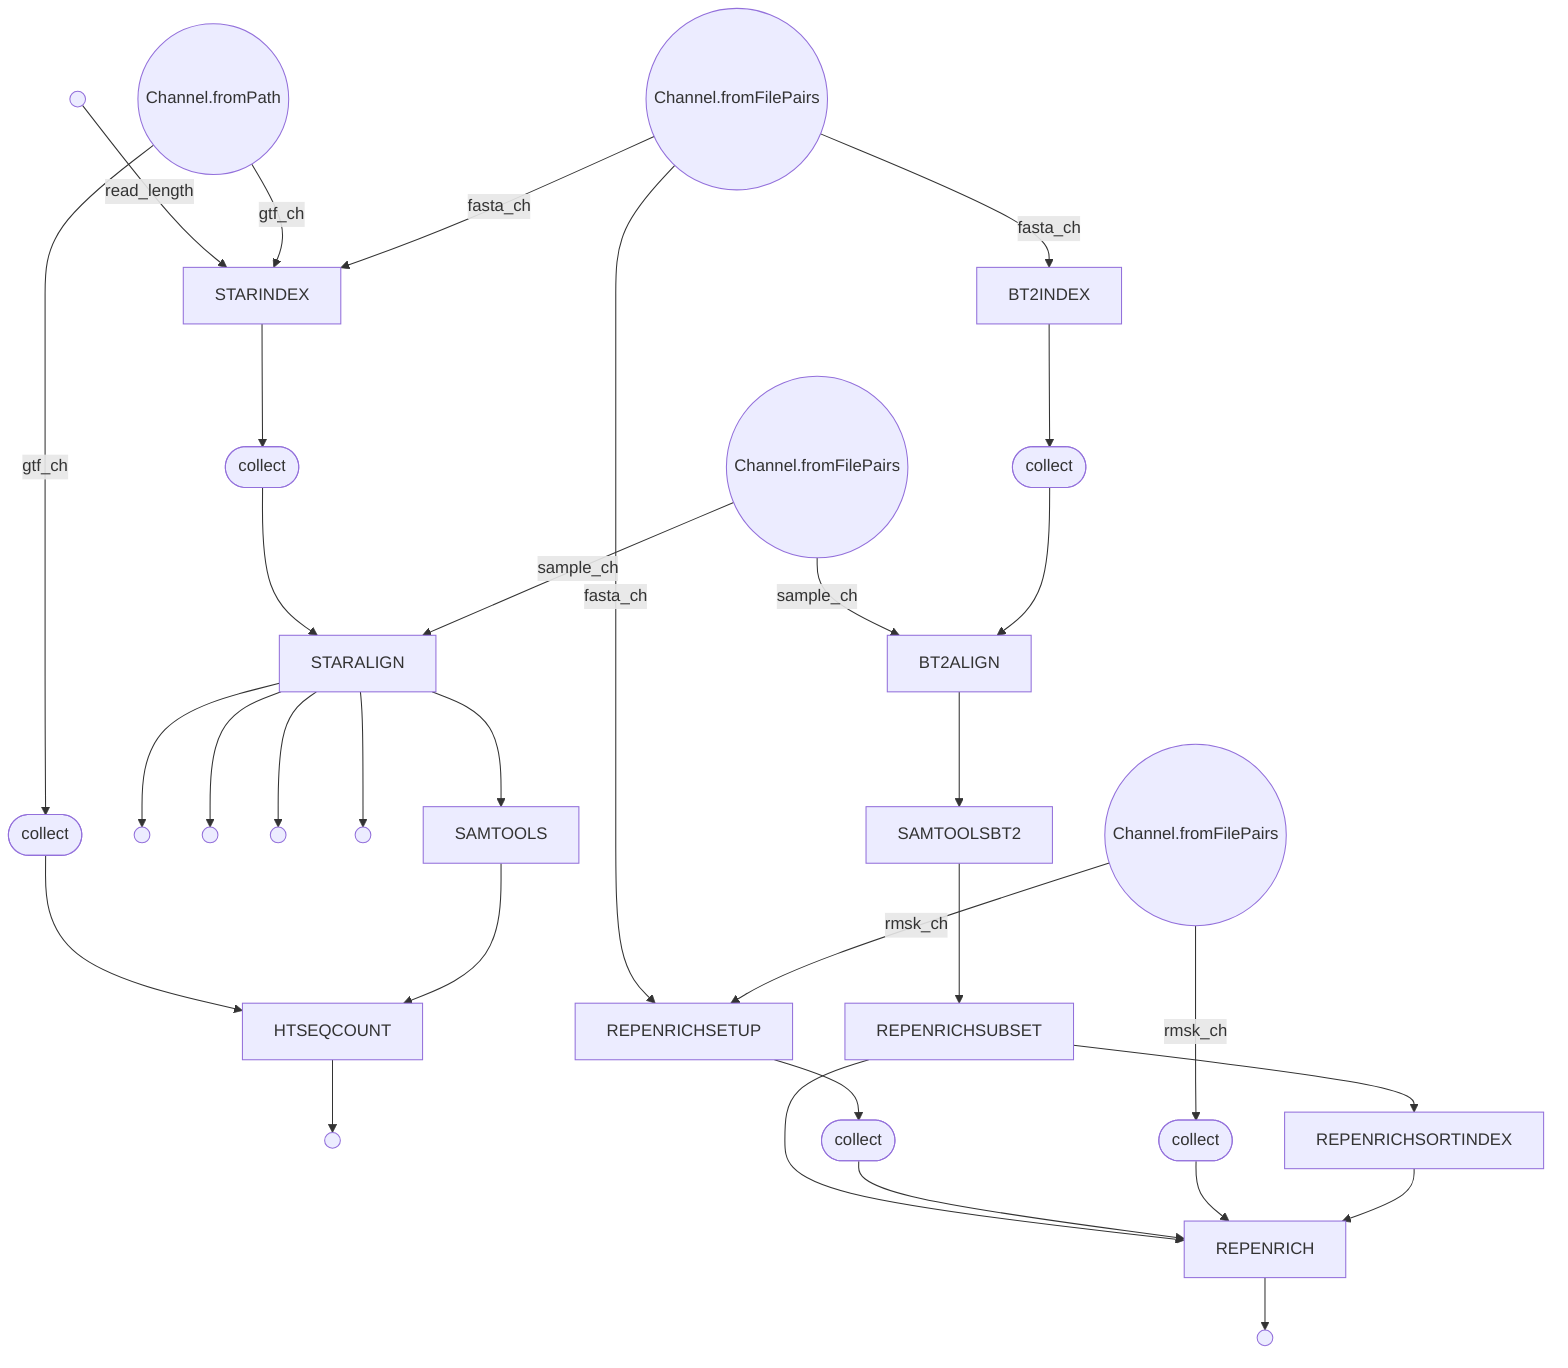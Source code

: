 flowchart TD
    p0((Channel.fromFilePairs))
    p1((Channel.fromPath))
    p2((Channel.fromFilePairs))
    p3((Channel.fromFilePairs))
    p4(( ))
    p5[STARINDEX]
    p6([collect])
    p7[STARALIGN]
    p8(( ))
    p9(( ))
    p10(( ))
    p11(( ))
    p12[SAMTOOLS]
    p13([collect])
    p14[HTSEQCOUNT]
    p15(( ))
    p16[BT2INDEX]
    p17([collect])
    p18[BT2ALIGN]
    p19[SAMTOOLSBT2]
    p20[REPENRICHSETUP]
    p21[REPENRICHSUBSET]
    p22[REPENRICHSORTINDEX]
    p23([collect])
    p24([collect])
    p25[REPENRICH]
    p26(( ))
    p0 -->|fasta_ch| p5
    p1 -->|gtf_ch| p5
    p2 -->|sample_ch| p7
    p3 -->|rmsk_ch| p20
    p4 -->|read_length| p5
    p5 --> p6
    p6 --> p7
    p7 --> p12
    p7 --> p11
    p7 --> p10
    p7 --> p9
    p7 --> p8
    p12 --> p14
    p1 -->|gtf_ch| p13
    p13 --> p14
    p14 --> p15
    p0 -->|fasta_ch| p16
    p16 --> p17
    p17 --> p18
    p2 -->|sample_ch| p18
    p18 --> p19
    p19 --> p21
    p0 -->|fasta_ch| p20
    p20 --> p24
    p21 --> p22
    p22 --> p25
    p3 -->|rmsk_ch| p23
    p23 --> p25
    p24 --> p25
    p21 --> p25
    p25 --> p26